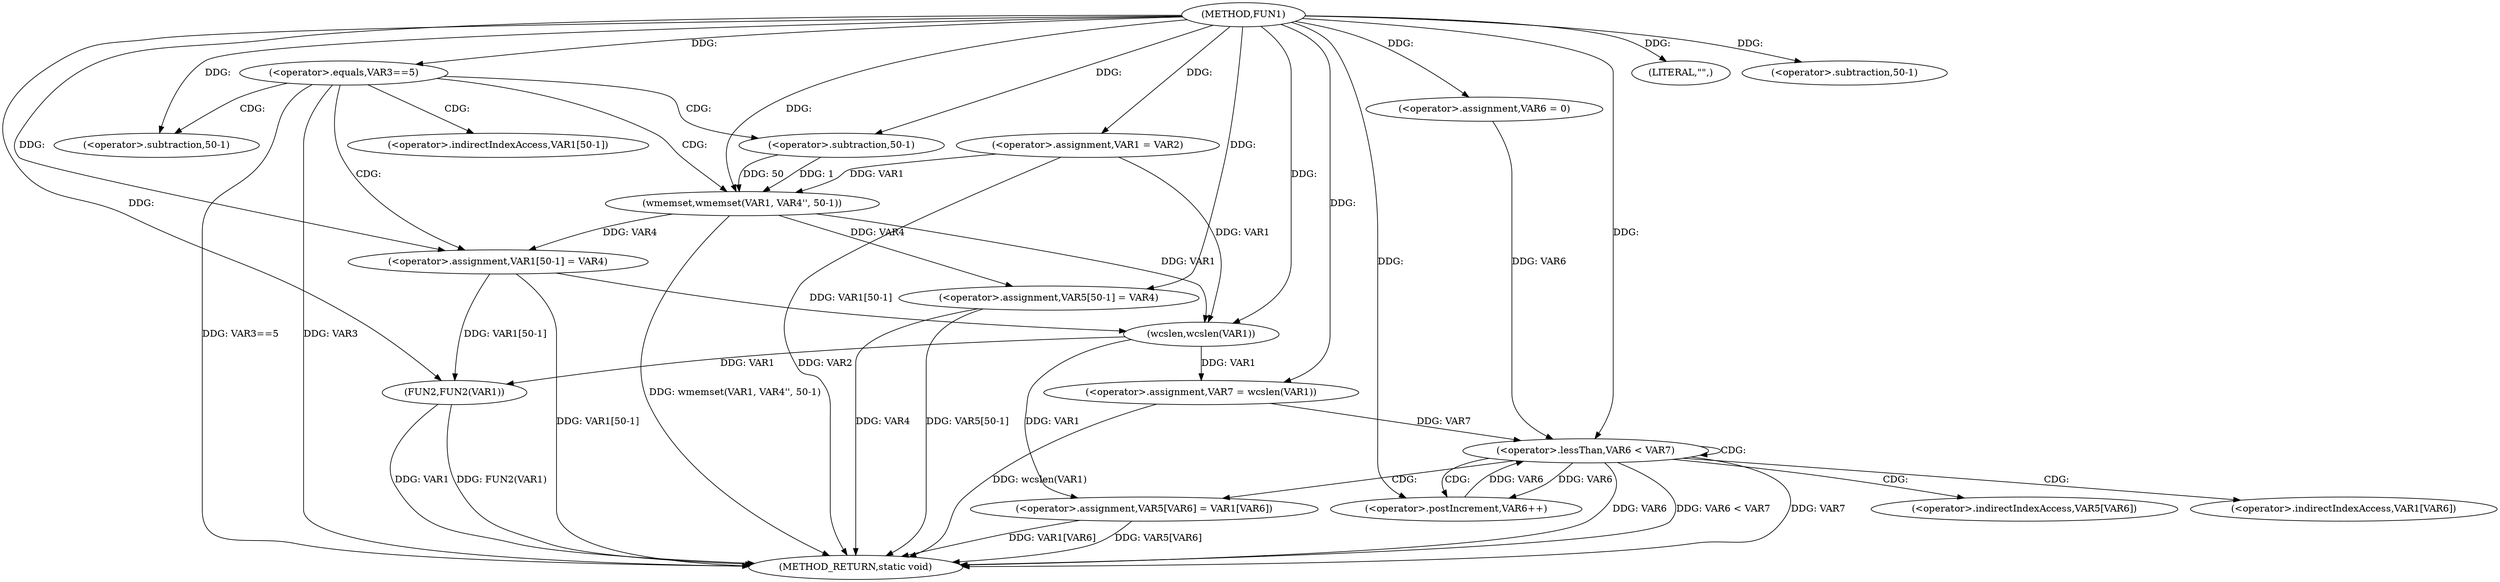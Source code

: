 digraph FUN1 {  
"1000100" [label = "(METHOD,FUN1)" ]
"1000159" [label = "(METHOD_RETURN,static void)" ]
"1000104" [label = "(<operator>.assignment,VAR1 = VAR2)" ]
"1000108" [label = "(<operator>.equals,VAR3==5)" ]
"1000112" [label = "(wmemset,wmemset(VAR1, VAR4'', 50-1))" ]
"1000115" [label = "(<operator>.subtraction,50-1)" ]
"1000118" [label = "(<operator>.assignment,VAR1[50-1] = VAR4)" ]
"1000121" [label = "(<operator>.subtraction,50-1)" ]
"1000126" [label = "(LITERAL,\"\",)" ]
"1000129" [label = "(<operator>.assignment,VAR7 = wcslen(VAR1))" ]
"1000131" [label = "(wcslen,wcslen(VAR1))" ]
"1000134" [label = "(<operator>.assignment,VAR6 = 0)" ]
"1000137" [label = "(<operator>.lessThan,VAR6 < VAR7)" ]
"1000140" [label = "(<operator>.postIncrement,VAR6++)" ]
"1000143" [label = "(<operator>.assignment,VAR5[VAR6] = VAR1[VAR6])" ]
"1000150" [label = "(<operator>.assignment,VAR5[50-1] = VAR4)" ]
"1000153" [label = "(<operator>.subtraction,50-1)" ]
"1000157" [label = "(FUN2,FUN2(VAR1))" ]
"1000119" [label = "(<operator>.indirectIndexAccess,VAR1[50-1])" ]
"1000144" [label = "(<operator>.indirectIndexAccess,VAR5[VAR6])" ]
"1000147" [label = "(<operator>.indirectIndexAccess,VAR1[VAR6])" ]
  "1000108" -> "1000159"  [ label = "DDG: VAR3==5"] 
  "1000150" -> "1000159"  [ label = "DDG: VAR5[50-1]"] 
  "1000157" -> "1000159"  [ label = "DDG: FUN2(VAR1)"] 
  "1000137" -> "1000159"  [ label = "DDG: VAR7"] 
  "1000112" -> "1000159"  [ label = "DDG: wmemset(VAR1, VAR4'', 50-1)"] 
  "1000118" -> "1000159"  [ label = "DDG: VAR1[50-1]"] 
  "1000143" -> "1000159"  [ label = "DDG: VAR1[VAR6]"] 
  "1000129" -> "1000159"  [ label = "DDG: wcslen(VAR1)"] 
  "1000157" -> "1000159"  [ label = "DDG: VAR1"] 
  "1000143" -> "1000159"  [ label = "DDG: VAR5[VAR6]"] 
  "1000150" -> "1000159"  [ label = "DDG: VAR4"] 
  "1000137" -> "1000159"  [ label = "DDG: VAR6"] 
  "1000137" -> "1000159"  [ label = "DDG: VAR6 < VAR7"] 
  "1000104" -> "1000159"  [ label = "DDG: VAR2"] 
  "1000108" -> "1000159"  [ label = "DDG: VAR3"] 
  "1000100" -> "1000104"  [ label = "DDG: "] 
  "1000100" -> "1000108"  [ label = "DDG: "] 
  "1000104" -> "1000112"  [ label = "DDG: VAR1"] 
  "1000100" -> "1000112"  [ label = "DDG: "] 
  "1000115" -> "1000112"  [ label = "DDG: 50"] 
  "1000115" -> "1000112"  [ label = "DDG: 1"] 
  "1000100" -> "1000115"  [ label = "DDG: "] 
  "1000112" -> "1000118"  [ label = "DDG: VAR4"] 
  "1000100" -> "1000118"  [ label = "DDG: "] 
  "1000100" -> "1000121"  [ label = "DDG: "] 
  "1000100" -> "1000126"  [ label = "DDG: "] 
  "1000131" -> "1000129"  [ label = "DDG: VAR1"] 
  "1000100" -> "1000129"  [ label = "DDG: "] 
  "1000104" -> "1000131"  [ label = "DDG: VAR1"] 
  "1000112" -> "1000131"  [ label = "DDG: VAR1"] 
  "1000118" -> "1000131"  [ label = "DDG: VAR1[50-1]"] 
  "1000100" -> "1000131"  [ label = "DDG: "] 
  "1000100" -> "1000134"  [ label = "DDG: "] 
  "1000140" -> "1000137"  [ label = "DDG: VAR6"] 
  "1000134" -> "1000137"  [ label = "DDG: VAR6"] 
  "1000100" -> "1000137"  [ label = "DDG: "] 
  "1000129" -> "1000137"  [ label = "DDG: VAR7"] 
  "1000137" -> "1000140"  [ label = "DDG: VAR6"] 
  "1000100" -> "1000140"  [ label = "DDG: "] 
  "1000131" -> "1000143"  [ label = "DDG: VAR1"] 
  "1000100" -> "1000150"  [ label = "DDG: "] 
  "1000112" -> "1000150"  [ label = "DDG: VAR4"] 
  "1000100" -> "1000153"  [ label = "DDG: "] 
  "1000131" -> "1000157"  [ label = "DDG: VAR1"] 
  "1000118" -> "1000157"  [ label = "DDG: VAR1[50-1]"] 
  "1000100" -> "1000157"  [ label = "DDG: "] 
  "1000108" -> "1000112"  [ label = "CDG: "] 
  "1000108" -> "1000121"  [ label = "CDG: "] 
  "1000108" -> "1000119"  [ label = "CDG: "] 
  "1000108" -> "1000115"  [ label = "CDG: "] 
  "1000108" -> "1000118"  [ label = "CDG: "] 
  "1000137" -> "1000143"  [ label = "CDG: "] 
  "1000137" -> "1000137"  [ label = "CDG: "] 
  "1000137" -> "1000147"  [ label = "CDG: "] 
  "1000137" -> "1000144"  [ label = "CDG: "] 
  "1000137" -> "1000140"  [ label = "CDG: "] 
}
